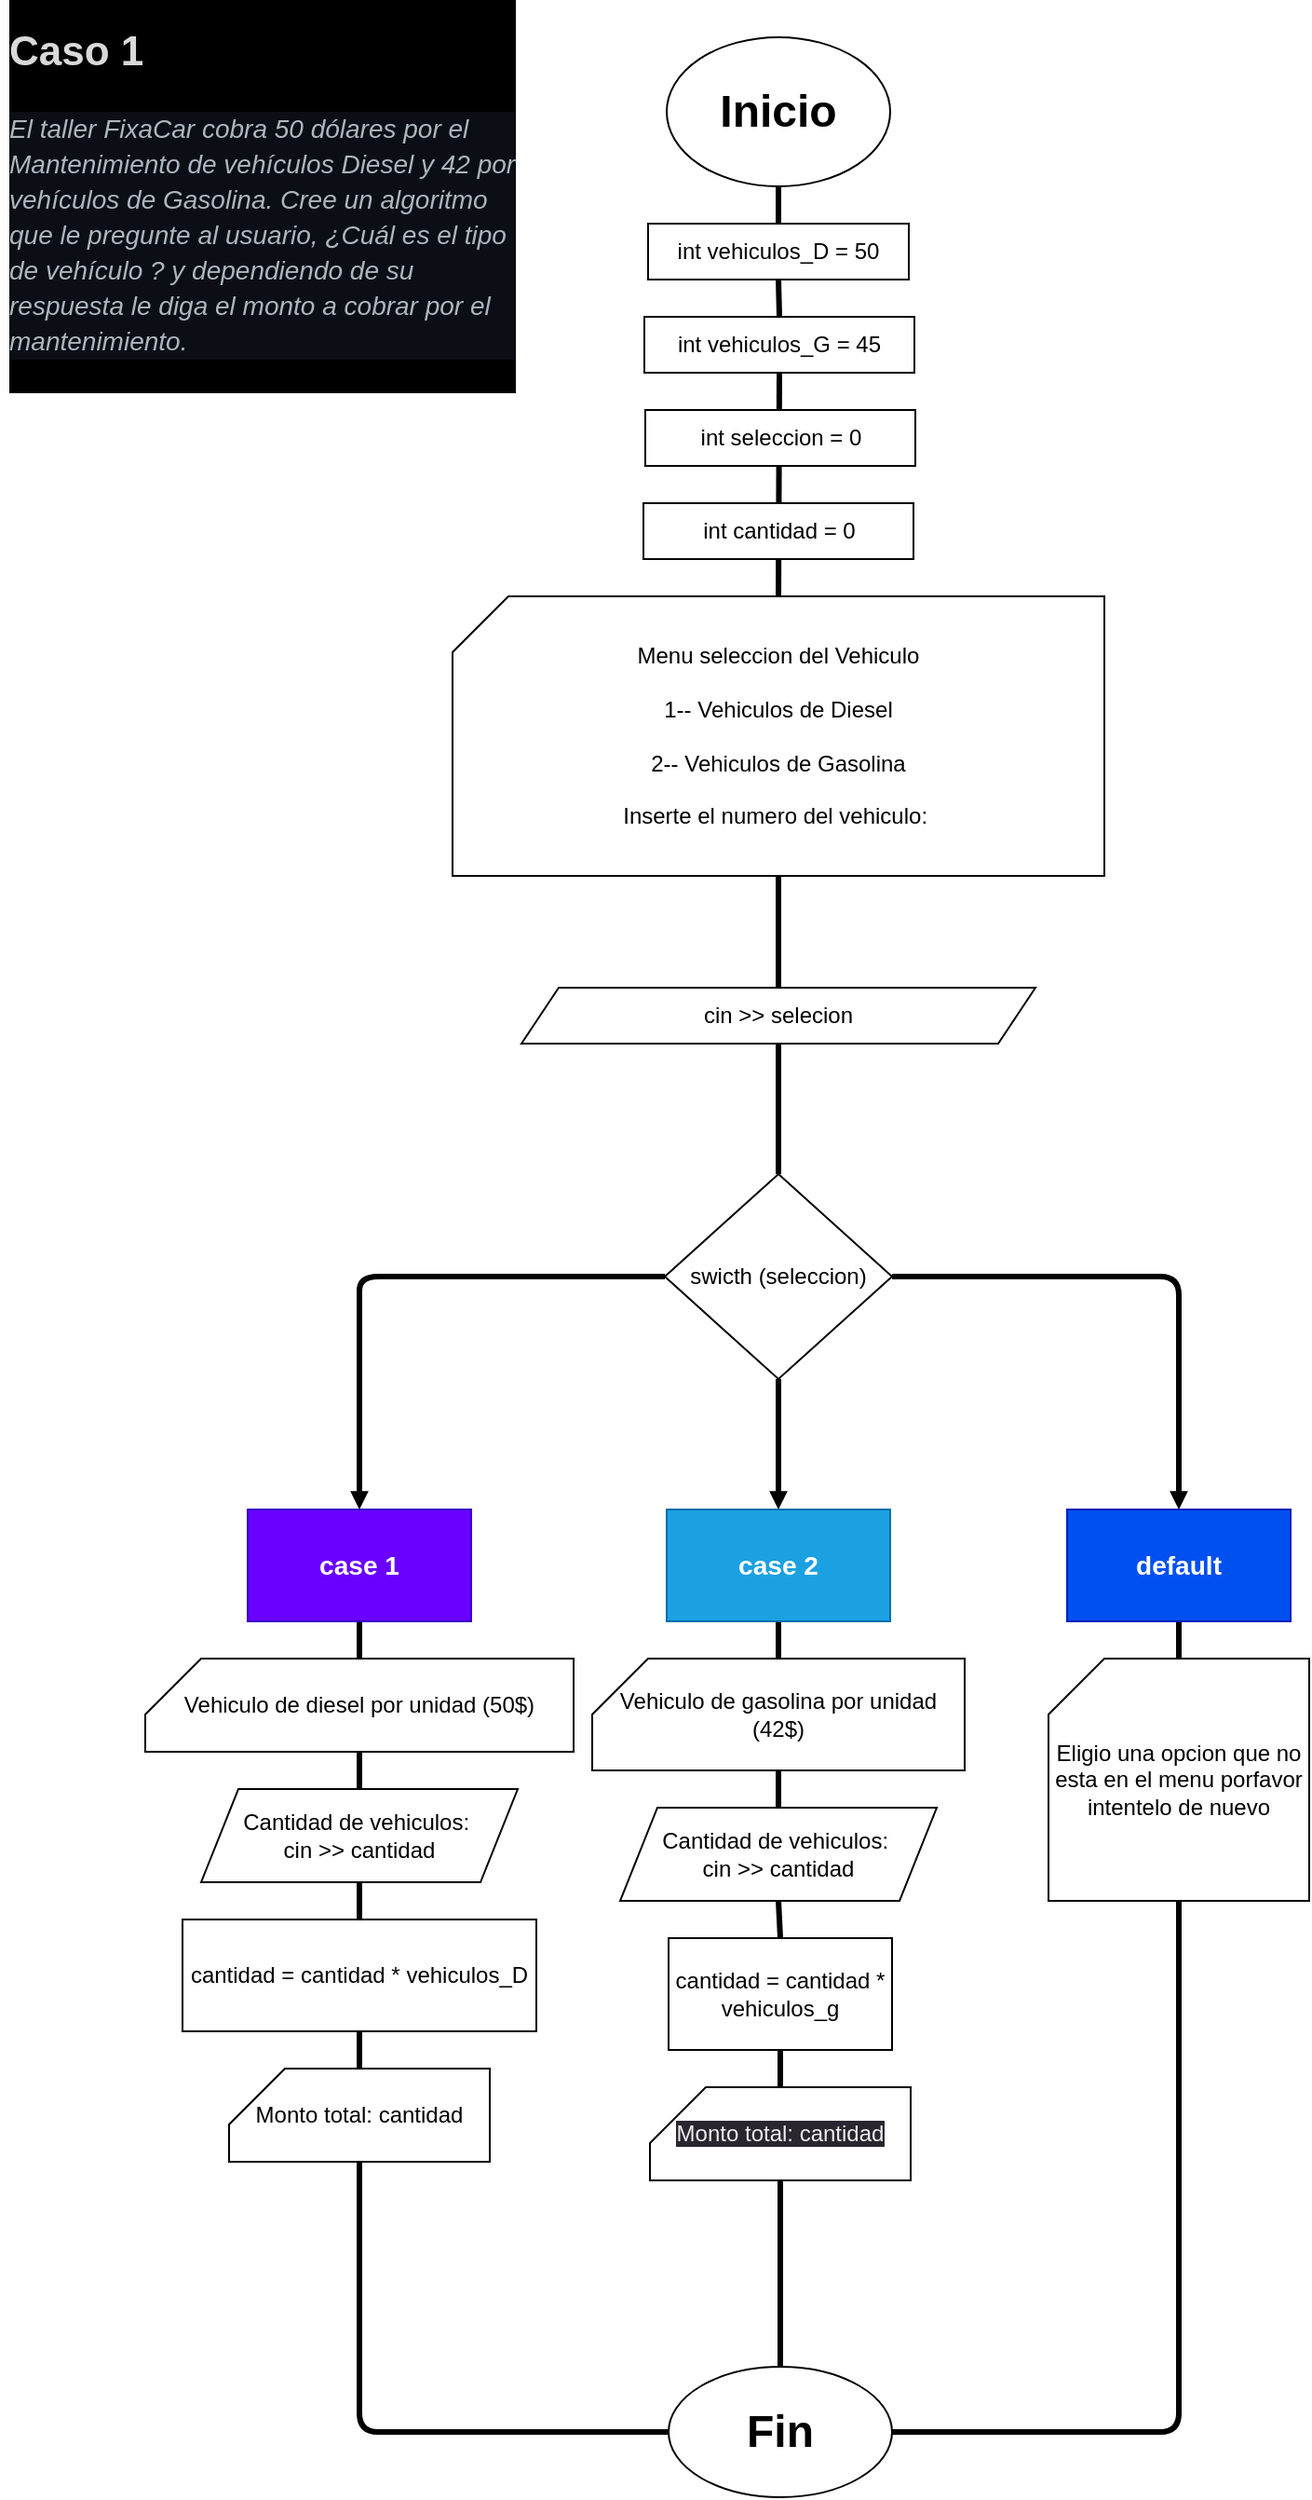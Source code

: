 <mxfile>
    <diagram id="WLKYCXR1Ze8hjiKhiY_y" name="Page-1">
        <mxGraphModel dx="1258" dy="856" grid="1" gridSize="10" guides="1" tooltips="1" connect="1" arrows="0" fold="1" page="1" pageScale="1" pageWidth="850" pageHeight="1100" math="0" shadow="0">
            <root>
                <mxCell id="0"/>
                <mxCell id="1" parent="0"/>
                <mxCell id="38" style="edgeStyle=none;html=1;exitX=0.5;exitY=1;exitDx=0;exitDy=0;strokeWidth=3;endArrow=none;endFill=0;" parent="1" source="2" target="4" edge="1">
                    <mxGeometry relative="1" as="geometry"/>
                </mxCell>
                <mxCell id="2" value="&lt;h1&gt;Inicio&lt;/h1&gt;" style="ellipse;whiteSpace=wrap;html=1;" parent="1" vertex="1">
                    <mxGeometry x="365" y="40" width="120" height="80" as="geometry"/>
                </mxCell>
                <mxCell id="3" value="&lt;h1&gt;Fin&lt;/h1&gt;" style="ellipse;whiteSpace=wrap;html=1;" parent="1" vertex="1">
                    <mxGeometry x="366" y="1290" width="120" height="70" as="geometry"/>
                </mxCell>
                <mxCell id="37" style="edgeStyle=none;html=1;exitX=0.5;exitY=1;exitDx=0;exitDy=0;entryX=0.5;entryY=0;entryDx=0;entryDy=0;strokeWidth=3;endArrow=none;endFill=0;" parent="1" source="4" target="6" edge="1">
                    <mxGeometry relative="1" as="geometry"/>
                </mxCell>
                <mxCell id="4" value="int vehiculos_D = 50" style="rounded=0;whiteSpace=wrap;html=1;" parent="1" vertex="1">
                    <mxGeometry x="355" y="140" width="140" height="30" as="geometry"/>
                </mxCell>
                <mxCell id="36" style="edgeStyle=none;html=1;exitX=0.5;exitY=1;exitDx=0;exitDy=0;entryX=0.5;entryY=0;entryDx=0;entryDy=0;entryPerimeter=0;strokeWidth=3;endArrow=none;endFill=0;" parent="1" source="6" target="7" edge="1">
                    <mxGeometry relative="1" as="geometry"/>
                </mxCell>
                <mxCell id="6" value="int vehiculos_G = 45" style="rounded=0;whiteSpace=wrap;html=1;" parent="1" vertex="1">
                    <mxGeometry x="353" y="190" width="145" height="30" as="geometry"/>
                </mxCell>
                <mxCell id="35" style="edgeStyle=none;html=1;exitX=0.5;exitY=1;exitDx=0;exitDy=0;exitPerimeter=0;entryX=0.5;entryY=0;entryDx=0;entryDy=0;strokeWidth=3;endArrow=none;endFill=0;" parent="1" source="7" target="8" edge="1">
                    <mxGeometry relative="1" as="geometry"/>
                </mxCell>
                <mxCell id="7" value="&lt;p style=&quot;line-height: 140%;&quot;&gt;Menu seleccion del Vehiculo&lt;/p&gt;&lt;p style=&quot;line-height: 140%;&quot;&gt;1-- Vehiculos de Diesel&lt;/p&gt;&lt;p style=&quot;line-height: 140%;&quot;&gt;2-- Vehiculos de Gasolina&lt;/p&gt;&lt;p style=&quot;line-height: 140%;&quot;&gt;Inserte el numero del vehiculo:&amp;nbsp;&lt;/p&gt;" style="shape=card;whiteSpace=wrap;html=1;align=center;" parent="1" vertex="1">
                    <mxGeometry x="250" y="340" width="350" height="150" as="geometry"/>
                </mxCell>
                <mxCell id="34" style="edgeStyle=orthogonalEdgeStyle;html=1;exitX=0.5;exitY=1;exitDx=0;exitDy=0;entryX=0.5;entryY=0;entryDx=0;entryDy=0;startArrow=none;startFill=0;endArrow=none;endFill=0;strokeWidth=3;" parent="1" source="8" target="9" edge="1">
                    <mxGeometry relative="1" as="geometry"/>
                </mxCell>
                <mxCell id="8" value="cin &amp;gt;&amp;gt; selecion" style="shape=parallelogram;perimeter=parallelogramPerimeter;whiteSpace=wrap;html=1;fixedSize=1;" parent="1" vertex="1">
                    <mxGeometry x="287" y="550" width="276" height="30" as="geometry"/>
                </mxCell>
                <mxCell id="10" style="edgeStyle=none;html=1;exitX=1;exitY=0.5;exitDx=0;exitDy=0;entryX=0.5;entryY=0;entryDx=0;entryDy=0;strokeWidth=3;endSize=2;endArrow=block;endFill=0;" parent="1" source="9" target="15" edge="1">
                    <mxGeometry relative="1" as="geometry">
                        <mxPoint x="640" y="760" as="targetPoint"/>
                        <Array as="points">
                            <mxPoint x="640" y="705"/>
                        </Array>
                    </mxGeometry>
                </mxCell>
                <mxCell id="11" style="edgeStyle=none;html=1;exitX=0;exitY=0.5;exitDx=0;exitDy=0;entryX=0.5;entryY=0;entryDx=0;entryDy=0;strokeWidth=3;endArrow=block;endFill=0;endSize=2;" parent="1" source="9" target="13" edge="1">
                    <mxGeometry relative="1" as="geometry">
                        <mxPoint x="200" y="760" as="targetPoint"/>
                        <Array as="points">
                            <mxPoint x="200" y="705"/>
                            <mxPoint x="200" y="720"/>
                        </Array>
                    </mxGeometry>
                </mxCell>
                <mxCell id="12" style="edgeStyle=none;html=1;exitX=0.5;exitY=1;exitDx=0;exitDy=0;entryX=0.5;entryY=0;entryDx=0;entryDy=0;strokeWidth=3;endSize=2;endArrow=block;endFill=0;" parent="1" source="9" target="14" edge="1">
                    <mxGeometry relative="1" as="geometry">
                        <mxPoint x="423" y="760" as="targetPoint"/>
                    </mxGeometry>
                </mxCell>
                <mxCell id="9" value="swicth (seleccion)" style="rhombus;whiteSpace=wrap;html=1;" parent="1" vertex="1">
                    <mxGeometry x="364" y="650" width="122" height="110" as="geometry"/>
                </mxCell>
                <mxCell id="43" style="edgeStyle=none;html=1;exitX=0.5;exitY=1;exitDx=0;exitDy=0;entryX=0.5;entryY=0;entryDx=0;entryDy=0;entryPerimeter=0;strokeWidth=3;endArrow=none;endFill=0;" parent="1" source="13" target="16" edge="1">
                    <mxGeometry relative="1" as="geometry"/>
                </mxCell>
                <mxCell id="13" value="&lt;h3&gt;case 1&lt;/h3&gt;" style="rounded=0;whiteSpace=wrap;html=1;fontFamily=Helvetica;fillColor=#6a00ff;strokeColor=#3700CC;fontColor=#ffffff;" parent="1" vertex="1">
                    <mxGeometry x="140" y="830" width="120" height="60" as="geometry"/>
                </mxCell>
                <mxCell id="39" style="edgeStyle=none;html=1;exitX=0.5;exitY=1;exitDx=0;exitDy=0;entryX=0.5;entryY=0;entryDx=0;entryDy=0;entryPerimeter=0;strokeWidth=3;endArrow=none;endFill=0;" parent="1" source="14" target="19" edge="1">
                    <mxGeometry relative="1" as="geometry"/>
                </mxCell>
                <mxCell id="14" value="&lt;h3&gt;case 2&lt;/h3&gt;" style="rounded=0;whiteSpace=wrap;html=1;fillColor=#1ba1e2;fontColor=#ffffff;strokeColor=#006EAF;" parent="1" vertex="1">
                    <mxGeometry x="365" y="830" width="120" height="60" as="geometry"/>
                </mxCell>
                <mxCell id="47" style="edgeStyle=none;html=1;exitX=0.5;exitY=1;exitDx=0;exitDy=0;entryX=0.5;entryY=0;entryDx=0;entryDy=0;entryPerimeter=0;strokeWidth=3;endArrow=none;endFill=0;" parent="1" source="15" target="21" edge="1">
                    <mxGeometry relative="1" as="geometry"/>
                </mxCell>
                <mxCell id="15" value="&lt;h3&gt;default&lt;/h3&gt;" style="rounded=0;whiteSpace=wrap;html=1;fillColor=#0050ef;fontColor=#ffffff;strokeColor=#001DBC;" parent="1" vertex="1">
                    <mxGeometry x="580" y="830" width="120" height="60" as="geometry"/>
                </mxCell>
                <mxCell id="44" style="edgeStyle=none;html=1;exitX=0.5;exitY=1;exitDx=0;exitDy=0;exitPerimeter=0;entryX=0.5;entryY=0;entryDx=0;entryDy=0;strokeWidth=3;endArrow=none;endFill=0;" parent="1" source="16" target="22" edge="1">
                    <mxGeometry relative="1" as="geometry"/>
                </mxCell>
                <mxCell id="16" value="Vehiculo de diesel por unidad (50$)" style="shape=card;whiteSpace=wrap;html=1;" parent="1" vertex="1">
                    <mxGeometry x="85" y="910" width="230" height="50" as="geometry"/>
                </mxCell>
                <mxCell id="40" style="edgeStyle=none;html=1;exitX=0.5;exitY=1;exitDx=0;exitDy=0;exitPerimeter=0;entryX=0.5;entryY=0;entryDx=0;entryDy=0;endArrow=none;endFill=0;strokeWidth=3;" parent="1" source="19" target="24" edge="1">
                    <mxGeometry relative="1" as="geometry"/>
                </mxCell>
                <mxCell id="19" value="Vehiculo de gasolina por unidad (42$)" style="shape=card;whiteSpace=wrap;html=1;" parent="1" vertex="1">
                    <mxGeometry x="325" y="910" width="200" height="60" as="geometry"/>
                </mxCell>
                <mxCell id="32" style="edgeStyle=none;html=1;exitX=0.5;exitY=1;exitDx=0;exitDy=0;exitPerimeter=0;entryX=1;entryY=0.5;entryDx=0;entryDy=0;strokeWidth=3;endArrow=none;endFill=0;" parent="1" source="21" edge="1" target="3">
                    <mxGeometry relative="1" as="geometry">
                        <mxPoint x="490" y="1325" as="targetPoint"/>
                        <Array as="points">
                            <mxPoint x="640" y="1325"/>
                        </Array>
                    </mxGeometry>
                </mxCell>
                <mxCell id="21" value="Eligio una opcion que no esta en el menu porfavor intentelo de nuevo" style="shape=card;whiteSpace=wrap;html=1;" parent="1" vertex="1">
                    <mxGeometry x="570" y="910" width="140" height="130" as="geometry"/>
                </mxCell>
                <mxCell id="45" style="edgeStyle=none;html=1;exitX=0.5;exitY=1;exitDx=0;exitDy=0;entryX=0.5;entryY=0;entryDx=0;entryDy=0;strokeWidth=3;endArrow=none;endFill=0;" parent="1" source="22" target="26" edge="1">
                    <mxGeometry relative="1" as="geometry"/>
                </mxCell>
                <mxCell id="22" value="Cantidad de vehiculos:&amp;nbsp;&lt;br&gt;cin &amp;gt;&amp;gt; cantidad" style="shape=parallelogram;perimeter=parallelogramPerimeter;whiteSpace=wrap;html=1;fixedSize=1;" parent="1" vertex="1">
                    <mxGeometry x="115" y="980" width="170" height="50" as="geometry"/>
                </mxCell>
                <mxCell id="41" style="edgeStyle=none;html=1;exitX=0.5;exitY=1;exitDx=0;exitDy=0;entryX=0.5;entryY=0;entryDx=0;entryDy=0;strokeWidth=3;endArrow=none;endFill=0;" parent="1" source="24" target="27" edge="1">
                    <mxGeometry relative="1" as="geometry"/>
                </mxCell>
                <mxCell id="24" value="Cantidad de vehiculos:&amp;nbsp;&lt;br&gt;cin &amp;gt;&amp;gt; cantidad" style="shape=parallelogram;perimeter=parallelogramPerimeter;whiteSpace=wrap;html=1;fixedSize=1;" parent="1" vertex="1">
                    <mxGeometry x="340" y="990" width="170" height="50" as="geometry"/>
                </mxCell>
                <mxCell id="46" style="edgeStyle=none;html=1;exitX=0.5;exitY=1;exitDx=0;exitDy=0;entryX=0.5;entryY=0;entryDx=0;entryDy=0;entryPerimeter=0;strokeWidth=3;endArrow=none;endFill=0;" parent="1" source="26" target="28" edge="1">
                    <mxGeometry relative="1" as="geometry"/>
                </mxCell>
                <mxCell id="26" value="cantidad = cantidad * vehiculos_D" style="rounded=0;whiteSpace=wrap;html=1;" parent="1" vertex="1">
                    <mxGeometry x="105" y="1050" width="190" height="60" as="geometry"/>
                </mxCell>
                <mxCell id="42" style="edgeStyle=none;html=1;exitX=0.5;exitY=1;exitDx=0;exitDy=0;entryX=0.5;entryY=0;entryDx=0;entryDy=0;entryPerimeter=0;endArrow=none;endFill=0;strokeWidth=3;" parent="1" source="27" target="29" edge="1">
                    <mxGeometry relative="1" as="geometry"/>
                </mxCell>
                <mxCell id="27" value="cantidad = cantidad * vehiculos_g" style="rounded=0;whiteSpace=wrap;html=1;" parent="1" vertex="1">
                    <mxGeometry x="366" y="1060" width="120" height="60" as="geometry"/>
                </mxCell>
                <mxCell id="31" style="edgeStyle=none;html=1;exitX=0.5;exitY=1;exitDx=0;exitDy=0;exitPerimeter=0;entryX=0;entryY=0.5;entryDx=0;entryDy=0;strokeWidth=3;endArrow=none;endFill=0;" parent="1" source="28" edge="1" target="3">
                    <mxGeometry relative="1" as="geometry">
                        <mxPoint x="360" y="1330" as="targetPoint"/>
                        <Array as="points">
                            <mxPoint x="200" y="1325"/>
                        </Array>
                    </mxGeometry>
                </mxCell>
                <mxCell id="28" value="Monto total: cantidad" style="shape=card;whiteSpace=wrap;html=1;" parent="1" vertex="1">
                    <mxGeometry x="130" y="1130" width="140" height="50" as="geometry"/>
                </mxCell>
                <mxCell id="33" style="edgeStyle=none;html=1;exitX=0.5;exitY=1;exitDx=0;exitDy=0;exitPerimeter=0;entryX=0.5;entryY=0;entryDx=0;entryDy=0;strokeWidth=3;endArrow=none;endFill=0;" parent="1" source="29" target="3" edge="1">
                    <mxGeometry relative="1" as="geometry"/>
                </mxCell>
                <mxCell id="29" value="&lt;span style=&quot;color: rgb(240, 240, 240); font-family: Helvetica; font-size: 12px; font-style: normal; font-variant-ligatures: normal; font-variant-caps: normal; font-weight: 400; letter-spacing: normal; orphans: 2; text-align: center; text-indent: 0px; text-transform: none; widows: 2; word-spacing: 0px; -webkit-text-stroke-width: 0px; background-color: rgb(42, 37, 47); text-decoration-thickness: initial; text-decoration-style: initial; text-decoration-color: initial; float: none; display: inline !important;&quot;&gt;Monto total: cantidad&lt;/span&gt;" style="shape=card;whiteSpace=wrap;html=1;" parent="1" vertex="1">
                    <mxGeometry x="356" y="1140" width="140" height="50" as="geometry"/>
                </mxCell>
                <mxCell id="48" value="int seleccion = 0" style="rounded=0;whiteSpace=wrap;html=1;" parent="1" vertex="1">
                    <mxGeometry x="353.5" y="240" width="145" height="30" as="geometry"/>
                </mxCell>
                <mxCell id="49" value="int cantidad = 0" style="rounded=0;whiteSpace=wrap;html=1;" parent="1" vertex="1">
                    <mxGeometry x="352.5" y="290" width="145" height="30" as="geometry"/>
                </mxCell>
                <mxCell id="50" value="&lt;h1&gt;Caso 1&lt;/h1&gt;&lt;h1&gt;&lt;div style=&quot;color: rgb(191, 189, 182); background-color: rgb(11, 14, 20); font-size: 14px; line-height: 19px;&quot;&gt;&lt;h4 style=&quot;&quot;&gt;&lt;div style=&quot;&quot;&gt;&lt;span style=&quot;color: rgb(172, 182, 191); font-style: italic; font-weight: normal;&quot;&gt;El taller FixaCar cobra 50 dólares por el Mantenimiento de vehículos Diesel y 42 por vehículos de Gasolina.&amp;nbsp;&lt;/span&gt;&lt;span style=&quot;font-weight: normal; color: rgb(172, 182, 191); font-style: italic;&quot;&gt;Cree un algoritmo que le pregunte al usuario, ¿Cuál es el tipo de vehículo ? y dependiendo de su respuesta&amp;nbsp;&lt;/span&gt;&lt;span style=&quot;font-weight: normal; color: rgb(172, 182, 191); font-style: italic;&quot;&gt;le diga el monto a cobrar por el mantenimiento.&lt;/span&gt;&lt;/div&gt;&lt;/h4&gt;&lt;/div&gt;&lt;/h1&gt;" style="text;html=1;strokeColor=none;fillColor=none;spacing=5;spacingTop=-20;whiteSpace=wrap;overflow=hidden;rounded=0;labelBackgroundColor=#000000;fontSize=11;fontColor=#D9D9D9;" parent="1" vertex="1">
                    <mxGeometry x="7" y="30" width="280" height="240" as="geometry"/>
                </mxCell>
            </root>
        </mxGraphModel>
    </diagram>
</mxfile>